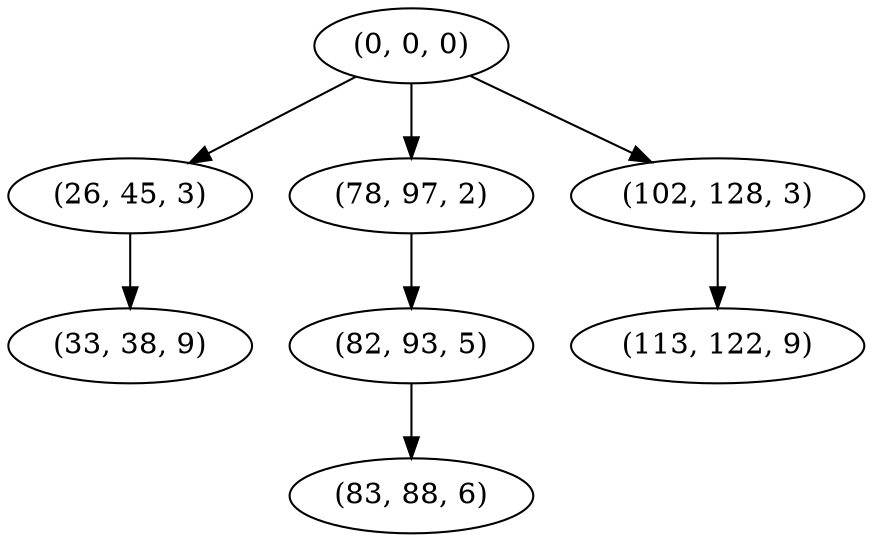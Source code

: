 digraph tree {
    "(0, 0, 0)";
    "(26, 45, 3)";
    "(33, 38, 9)";
    "(78, 97, 2)";
    "(82, 93, 5)";
    "(83, 88, 6)";
    "(102, 128, 3)";
    "(113, 122, 9)";
    "(0, 0, 0)" -> "(26, 45, 3)";
    "(0, 0, 0)" -> "(78, 97, 2)";
    "(0, 0, 0)" -> "(102, 128, 3)";
    "(26, 45, 3)" -> "(33, 38, 9)";
    "(78, 97, 2)" -> "(82, 93, 5)";
    "(82, 93, 5)" -> "(83, 88, 6)";
    "(102, 128, 3)" -> "(113, 122, 9)";
}
